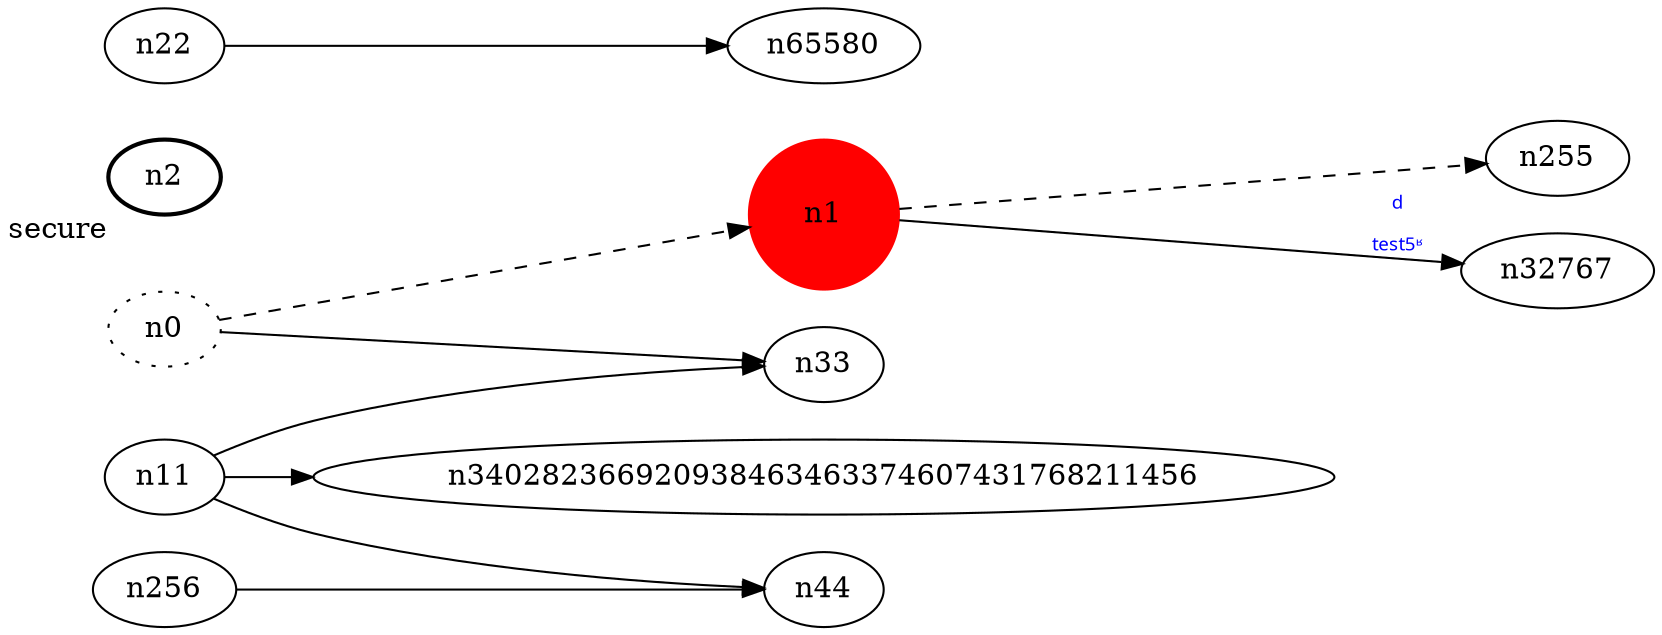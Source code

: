 digraph test5 {
	rankdir=LR;
	fontcolor=blue; /* c0; c1; c0 -- c2 */
	n0 [style=dotted, fillcolor="#123456"]; // c2; c3; c2 -- c3
	n1 [height=1, width=1, color=red, style=filled];
	n2 [style=bold, xlabel="secure"];
	n0 -> n1 -> n255[style=dashed];
	n1 -> n32767 [fontname="comic sans", label="d\n\l\Gʶ", fontcolor=blue, fontsize=9];
	n11 -> n3402823669󠁘20938463463374607431768211456;
	n11 -> n33;
	n11 -> n44;
	n0 -> n33;
	n22 -> n65580;
	n256 -> n44;
}

